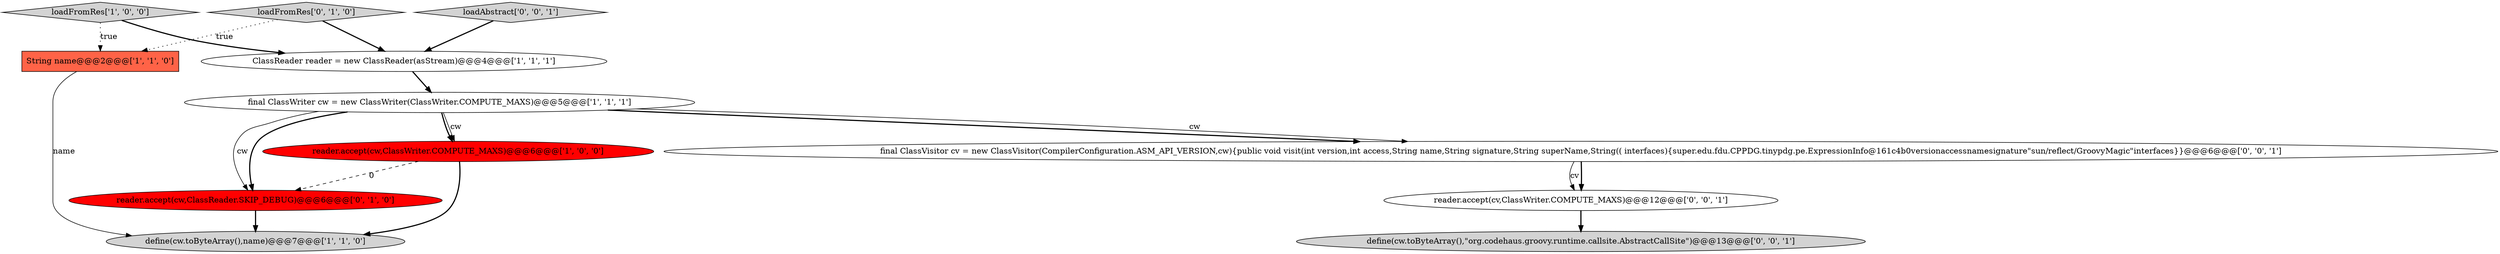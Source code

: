 digraph {
10 [style = filled, label = "define(cw.toByteArray(),\"org.codehaus.groovy.runtime.callsite.AbstractCallSite\")@@@13@@@['0', '0', '1']", fillcolor = lightgray, shape = ellipse image = "AAA0AAABBB3BBB"];
4 [style = filled, label = "reader.accept(cw,ClassWriter.COMPUTE_MAXS)@@@6@@@['1', '0', '0']", fillcolor = red, shape = ellipse image = "AAA1AAABBB1BBB"];
7 [style = filled, label = "loadFromRes['0', '1', '0']", fillcolor = lightgray, shape = diamond image = "AAA0AAABBB2BBB"];
8 [style = filled, label = "reader.accept(cv,ClassWriter.COMPUTE_MAXS)@@@12@@@['0', '0', '1']", fillcolor = white, shape = ellipse image = "AAA0AAABBB3BBB"];
9 [style = filled, label = "final ClassVisitor cv = new ClassVisitor(CompilerConfiguration.ASM_API_VERSION,cw){public void visit(int version,int access,String name,String signature,String superName,String(( interfaces){super.edu.fdu.CPPDG.tinypdg.pe.ExpressionInfo@161c4b0versionaccessnamesignature\"sun/reflect/GroovyMagic\"interfaces}}@@@6@@@['0', '0', '1']", fillcolor = white, shape = ellipse image = "AAA0AAABBB3BBB"];
3 [style = filled, label = "final ClassWriter cw = new ClassWriter(ClassWriter.COMPUTE_MAXS)@@@5@@@['1', '1', '1']", fillcolor = white, shape = ellipse image = "AAA0AAABBB1BBB"];
11 [style = filled, label = "loadAbstract['0', '0', '1']", fillcolor = lightgray, shape = diamond image = "AAA0AAABBB3BBB"];
2 [style = filled, label = "define(cw.toByteArray(),name)@@@7@@@['1', '1', '0']", fillcolor = lightgray, shape = ellipse image = "AAA0AAABBB1BBB"];
0 [style = filled, label = "loadFromRes['1', '0', '0']", fillcolor = lightgray, shape = diamond image = "AAA0AAABBB1BBB"];
5 [style = filled, label = "String name@@@2@@@['1', '1', '0']", fillcolor = tomato, shape = box image = "AAA0AAABBB1BBB"];
1 [style = filled, label = "ClassReader reader = new ClassReader(asStream)@@@4@@@['1', '1', '1']", fillcolor = white, shape = ellipse image = "AAA0AAABBB1BBB"];
6 [style = filled, label = "reader.accept(cw,ClassReader.SKIP_DEBUG)@@@6@@@['0', '1', '0']", fillcolor = red, shape = ellipse image = "AAA1AAABBB2BBB"];
1->3 [style = bold, label=""];
3->9 [style = bold, label=""];
8->10 [style = bold, label=""];
3->6 [style = bold, label=""];
3->9 [style = solid, label="cw"];
7->1 [style = bold, label=""];
5->2 [style = solid, label="name"];
4->2 [style = bold, label=""];
0->5 [style = dotted, label="true"];
3->6 [style = solid, label="cw"];
4->6 [style = dashed, label="0"];
9->8 [style = bold, label=""];
11->1 [style = bold, label=""];
3->4 [style = bold, label=""];
0->1 [style = bold, label=""];
7->5 [style = dotted, label="true"];
9->8 [style = solid, label="cv"];
3->4 [style = solid, label="cw"];
6->2 [style = bold, label=""];
}
